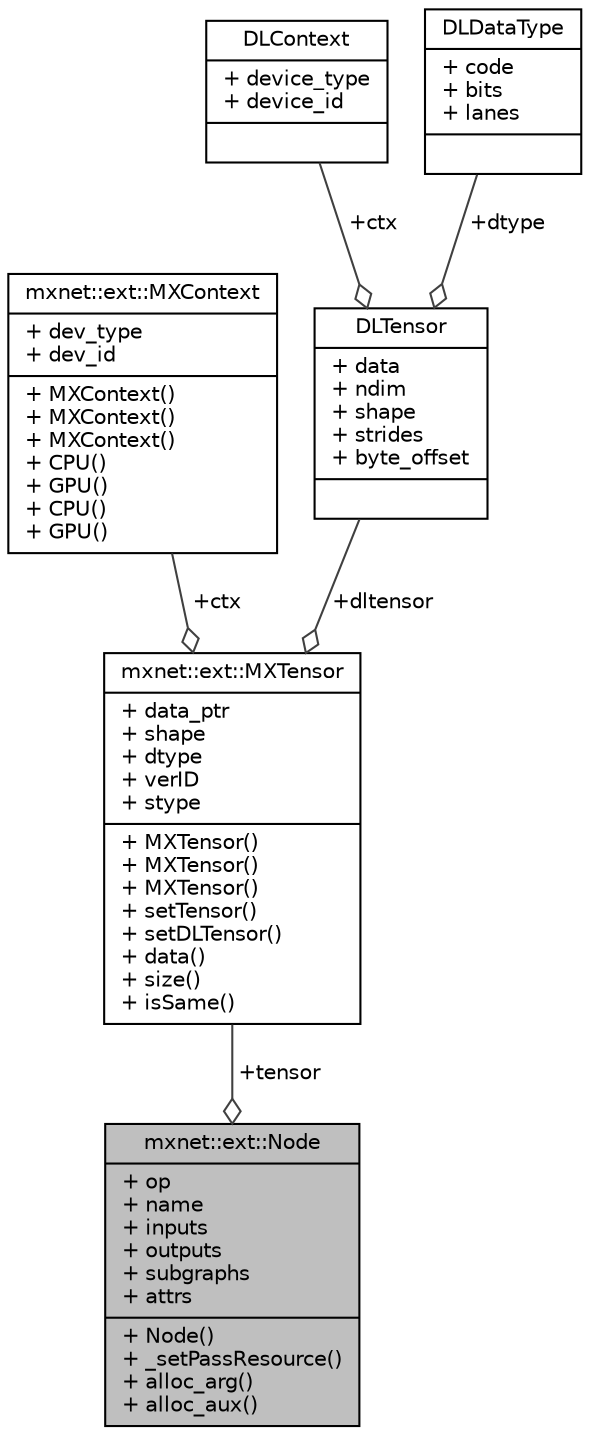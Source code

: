 digraph "mxnet::ext::Node"
{
 // LATEX_PDF_SIZE
  edge [fontname="Helvetica",fontsize="10",labelfontname="Helvetica",labelfontsize="10"];
  node [fontname="Helvetica",fontsize="10",shape=record];
  Node1 [label="{mxnet::ext::Node\n|+ op\l+ name\l+ inputs\l+ outputs\l+ subgraphs\l+ attrs\l|+ Node()\l+ _setPassResource()\l+ alloc_arg()\l+ alloc_aux()\l}",height=0.2,width=0.4,color="black", fillcolor="grey75", style="filled", fontcolor="black",tooltip=" "];
  Node2 -> Node1 [color="grey25",fontsize="10",style="solid",label=" +tensor" ,arrowhead="odiamond",fontname="Helvetica"];
  Node2 [label="{mxnet::ext::MXTensor\n|+ data_ptr\l+ shape\l+ dtype\l+ verID\l+ stype\l|+ MXTensor()\l+ MXTensor()\l+ MXTensor()\l+ setTensor()\l+ setDLTensor()\l+ data()\l+ size()\l+ isSame()\l}",height=0.2,width=0.4,color="black", fillcolor="white", style="filled",URL="$structmxnet_1_1ext_1_1MXTensor.html",tooltip="Tensor data structure used by custom operator."];
  Node3 -> Node2 [color="grey25",fontsize="10",style="solid",label=" +ctx" ,arrowhead="odiamond",fontname="Helvetica"];
  Node3 [label="{mxnet::ext::MXContext\n|+ dev_type\l+ dev_id\l|+ MXContext()\l+ MXContext()\l+ MXContext()\l+ CPU()\l+ GPU()\l+ CPU()\l+ GPU()\l}",height=0.2,width=0.4,color="black", fillcolor="white", style="filled",URL="$structmxnet_1_1ext_1_1MXContext.html",tooltip="Context info passing from MXNet OpContext dev_type is string repr of supported context,..."];
  Node4 -> Node2 [color="grey25",fontsize="10",style="solid",label=" +dltensor" ,arrowhead="odiamond",fontname="Helvetica"];
  Node4 [label="{DLTensor\n|+ data\l+ ndim\l+ shape\l+ strides\l+ byte_offset\l|}",height=0.2,width=0.4,color="black", fillcolor="white", style="filled",URL="$structDLTensor.html",tooltip="Plain C Tensor object, does not manage memory."];
  Node5 -> Node4 [color="grey25",fontsize="10",style="solid",label=" +ctx" ,arrowhead="odiamond",fontname="Helvetica"];
  Node5 [label="{DLContext\n|+ device_type\l+ device_id\l|}",height=0.2,width=0.4,color="black", fillcolor="white", style="filled",URL="$structDLContext.html",tooltip="A Device context for Tensor and operator."];
  Node6 -> Node4 [color="grey25",fontsize="10",style="solid",label=" +dtype" ,arrowhead="odiamond",fontname="Helvetica"];
  Node6 [label="{DLDataType\n|+ code\l+ bits\l+ lanes\l|}",height=0.2,width=0.4,color="black", fillcolor="white", style="filled",URL="$structDLDataType.html",tooltip="The data type the tensor can hold."];
}

